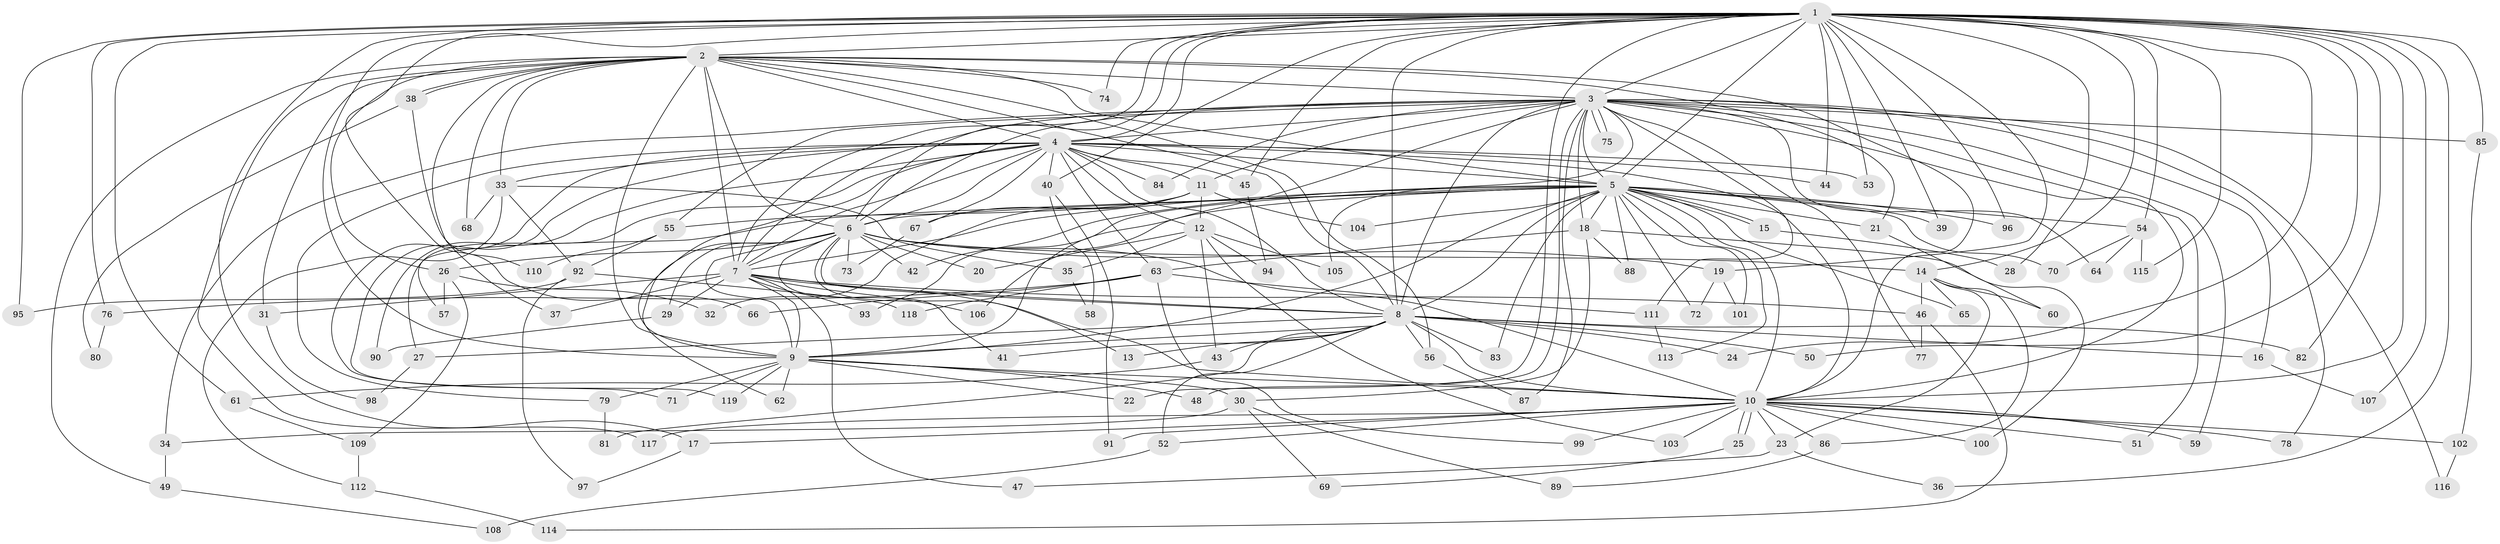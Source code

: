// coarse degree distribution, {30: 0.010638297872340425, 22: 0.010638297872340425, 27: 0.010638297872340425, 21: 0.010638297872340425, 26: 0.010638297872340425, 17: 0.010638297872340425, 28: 0.010638297872340425, 19: 0.010638297872340425, 18: 0.010638297872340425, 7: 0.02127659574468085, 8: 0.02127659574468085, 2: 0.5425531914893617, 3: 0.2127659574468085, 6: 0.02127659574468085, 4: 0.06382978723404255, 1: 0.010638297872340425, 5: 0.010638297872340425}
// Generated by graph-tools (version 1.1) at 2025/23/03/03/25 07:23:38]
// undirected, 119 vertices, 263 edges
graph export_dot {
graph [start="1"]
  node [color=gray90,style=filled];
  1;
  2;
  3;
  4;
  5;
  6;
  7;
  8;
  9;
  10;
  11;
  12;
  13;
  14;
  15;
  16;
  17;
  18;
  19;
  20;
  21;
  22;
  23;
  24;
  25;
  26;
  27;
  28;
  29;
  30;
  31;
  32;
  33;
  34;
  35;
  36;
  37;
  38;
  39;
  40;
  41;
  42;
  43;
  44;
  45;
  46;
  47;
  48;
  49;
  50;
  51;
  52;
  53;
  54;
  55;
  56;
  57;
  58;
  59;
  60;
  61;
  62;
  63;
  64;
  65;
  66;
  67;
  68;
  69;
  70;
  71;
  72;
  73;
  74;
  75;
  76;
  77;
  78;
  79;
  80;
  81;
  82;
  83;
  84;
  85;
  86;
  87;
  88;
  89;
  90;
  91;
  92;
  93;
  94;
  95;
  96;
  97;
  98;
  99;
  100;
  101;
  102;
  103;
  104;
  105;
  106;
  107;
  108;
  109;
  110;
  111;
  112;
  113;
  114;
  115;
  116;
  117;
  118;
  119;
  1 -- 2;
  1 -- 3;
  1 -- 4;
  1 -- 5;
  1 -- 6;
  1 -- 7;
  1 -- 8;
  1 -- 9;
  1 -- 10;
  1 -- 14;
  1 -- 17;
  1 -- 19;
  1 -- 22;
  1 -- 24;
  1 -- 28;
  1 -- 36;
  1 -- 39;
  1 -- 40;
  1 -- 44;
  1 -- 45;
  1 -- 50;
  1 -- 53;
  1 -- 54;
  1 -- 61;
  1 -- 66;
  1 -- 74;
  1 -- 76;
  1 -- 82;
  1 -- 85;
  1 -- 95;
  1 -- 96;
  1 -- 107;
  1 -- 115;
  2 -- 3;
  2 -- 4;
  2 -- 5;
  2 -- 6;
  2 -- 7;
  2 -- 8;
  2 -- 9;
  2 -- 10;
  2 -- 21;
  2 -- 26;
  2 -- 31;
  2 -- 33;
  2 -- 37;
  2 -- 38;
  2 -- 38;
  2 -- 49;
  2 -- 56;
  2 -- 68;
  2 -- 74;
  2 -- 117;
  3 -- 4;
  3 -- 5;
  3 -- 6;
  3 -- 7;
  3 -- 8;
  3 -- 9;
  3 -- 10;
  3 -- 11;
  3 -- 16;
  3 -- 18;
  3 -- 34;
  3 -- 48;
  3 -- 51;
  3 -- 55;
  3 -- 59;
  3 -- 64;
  3 -- 75;
  3 -- 75;
  3 -- 77;
  3 -- 78;
  3 -- 84;
  3 -- 85;
  3 -- 87;
  3 -- 105;
  3 -- 111;
  3 -- 116;
  4 -- 5;
  4 -- 6;
  4 -- 7;
  4 -- 8;
  4 -- 9;
  4 -- 10;
  4 -- 11;
  4 -- 12;
  4 -- 33;
  4 -- 40;
  4 -- 44;
  4 -- 45;
  4 -- 53;
  4 -- 57;
  4 -- 63;
  4 -- 67;
  4 -- 71;
  4 -- 79;
  4 -- 84;
  4 -- 90;
  4 -- 119;
  5 -- 6;
  5 -- 7;
  5 -- 8;
  5 -- 9;
  5 -- 10;
  5 -- 15;
  5 -- 15;
  5 -- 18;
  5 -- 21;
  5 -- 27;
  5 -- 39;
  5 -- 42;
  5 -- 54;
  5 -- 65;
  5 -- 70;
  5 -- 72;
  5 -- 83;
  5 -- 88;
  5 -- 93;
  5 -- 96;
  5 -- 101;
  5 -- 104;
  5 -- 106;
  5 -- 113;
  6 -- 7;
  6 -- 8;
  6 -- 9;
  6 -- 10;
  6 -- 13;
  6 -- 14;
  6 -- 19;
  6 -- 20;
  6 -- 26;
  6 -- 29;
  6 -- 41;
  6 -- 42;
  6 -- 62;
  6 -- 73;
  7 -- 8;
  7 -- 9;
  7 -- 10;
  7 -- 29;
  7 -- 31;
  7 -- 37;
  7 -- 46;
  7 -- 47;
  7 -- 93;
  7 -- 106;
  8 -- 9;
  8 -- 10;
  8 -- 13;
  8 -- 16;
  8 -- 24;
  8 -- 27;
  8 -- 41;
  8 -- 43;
  8 -- 50;
  8 -- 52;
  8 -- 56;
  8 -- 81;
  8 -- 82;
  8 -- 83;
  9 -- 10;
  9 -- 22;
  9 -- 30;
  9 -- 48;
  9 -- 62;
  9 -- 71;
  9 -- 79;
  9 -- 119;
  10 -- 17;
  10 -- 23;
  10 -- 25;
  10 -- 25;
  10 -- 51;
  10 -- 52;
  10 -- 59;
  10 -- 78;
  10 -- 86;
  10 -- 91;
  10 -- 99;
  10 -- 100;
  10 -- 102;
  10 -- 103;
  10 -- 117;
  11 -- 12;
  11 -- 32;
  11 -- 55;
  11 -- 67;
  11 -- 104;
  12 -- 20;
  12 -- 35;
  12 -- 43;
  12 -- 94;
  12 -- 103;
  12 -- 105;
  14 -- 23;
  14 -- 46;
  14 -- 60;
  14 -- 65;
  14 -- 86;
  15 -- 28;
  16 -- 107;
  17 -- 97;
  18 -- 30;
  18 -- 63;
  18 -- 88;
  18 -- 100;
  19 -- 72;
  19 -- 101;
  21 -- 60;
  23 -- 36;
  23 -- 47;
  25 -- 69;
  26 -- 32;
  26 -- 57;
  26 -- 109;
  27 -- 98;
  29 -- 90;
  30 -- 34;
  30 -- 69;
  30 -- 89;
  31 -- 98;
  33 -- 35;
  33 -- 68;
  33 -- 92;
  33 -- 112;
  34 -- 49;
  35 -- 58;
  38 -- 80;
  38 -- 110;
  40 -- 58;
  40 -- 91;
  43 -- 61;
  45 -- 94;
  46 -- 77;
  46 -- 114;
  49 -- 108;
  52 -- 108;
  54 -- 64;
  54 -- 70;
  54 -- 115;
  55 -- 92;
  55 -- 110;
  56 -- 87;
  61 -- 109;
  63 -- 66;
  63 -- 76;
  63 -- 99;
  63 -- 111;
  63 -- 118;
  67 -- 73;
  76 -- 80;
  79 -- 81;
  85 -- 102;
  86 -- 89;
  92 -- 95;
  92 -- 97;
  92 -- 118;
  102 -- 116;
  109 -- 112;
  111 -- 113;
  112 -- 114;
}
